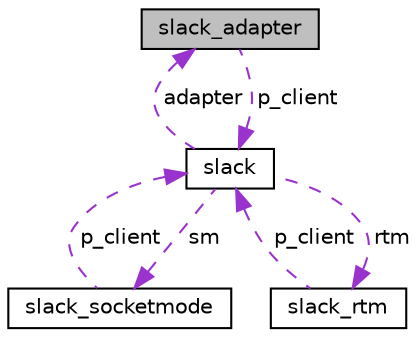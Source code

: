 digraph "slack_adapter"
{
 // LATEX_PDF_SIZE
  edge [fontname="Helvetica",fontsize="10",labelfontname="Helvetica",labelfontsize="10"];
  node [fontname="Helvetica",fontsize="10",shape=record];
  Node1 [label="slack_adapter",height=0.2,width=0.4,color="black", fillcolor="grey75", style="filled", fontcolor="black",tooltip=" "];
  Node2 -> Node1 [dir="back",color="darkorchid3",fontsize="10",style="dashed",label=" p_client" ,fontname="Helvetica"];
  Node2 [label="slack",height=0.2,width=0.4,color="black", fillcolor="white", style="filled",URL="$structslack.html",tooltip=" "];
  Node3 -> Node2 [dir="back",color="darkorchid3",fontsize="10",style="dashed",label=" sm" ,fontname="Helvetica"];
  Node3 [label="slack_socketmode",height=0.2,width=0.4,color="black", fillcolor="white", style="filled",URL="$structslack__socketmode.html",tooltip=" "];
  Node2 -> Node3 [dir="back",color="darkorchid3",fontsize="10",style="dashed",label=" p_client" ,fontname="Helvetica"];
  Node4 -> Node2 [dir="back",color="darkorchid3",fontsize="10",style="dashed",label=" rtm" ,fontname="Helvetica"];
  Node4 [label="slack_rtm",height=0.2,width=0.4,color="black", fillcolor="white", style="filled",URL="$structslack__rtm.html",tooltip=" "];
  Node2 -> Node4 [dir="back",color="darkorchid3",fontsize="10",style="dashed",label=" p_client" ,fontname="Helvetica"];
  Node1 -> Node2 [dir="back",color="darkorchid3",fontsize="10",style="dashed",label=" adapter" ,fontname="Helvetica"];
}
